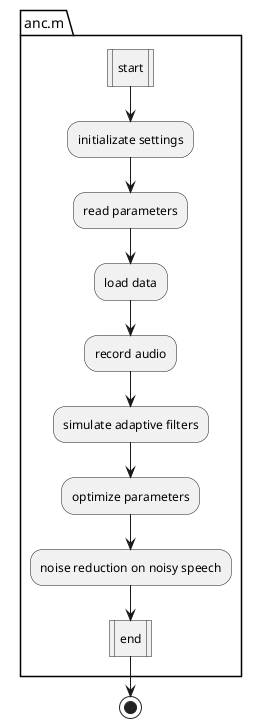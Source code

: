 @startuml Pipeline Flowchart
|ANC|
package "anc.m" {
    :start|
    :initializate settings;
    :read parameters;
    :load data;
    :record audio;
    :simulate adaptive filters;
    :optimize parameters;
    :noise reduction on noisy speech;
    :end|
}
stop
@enduml
